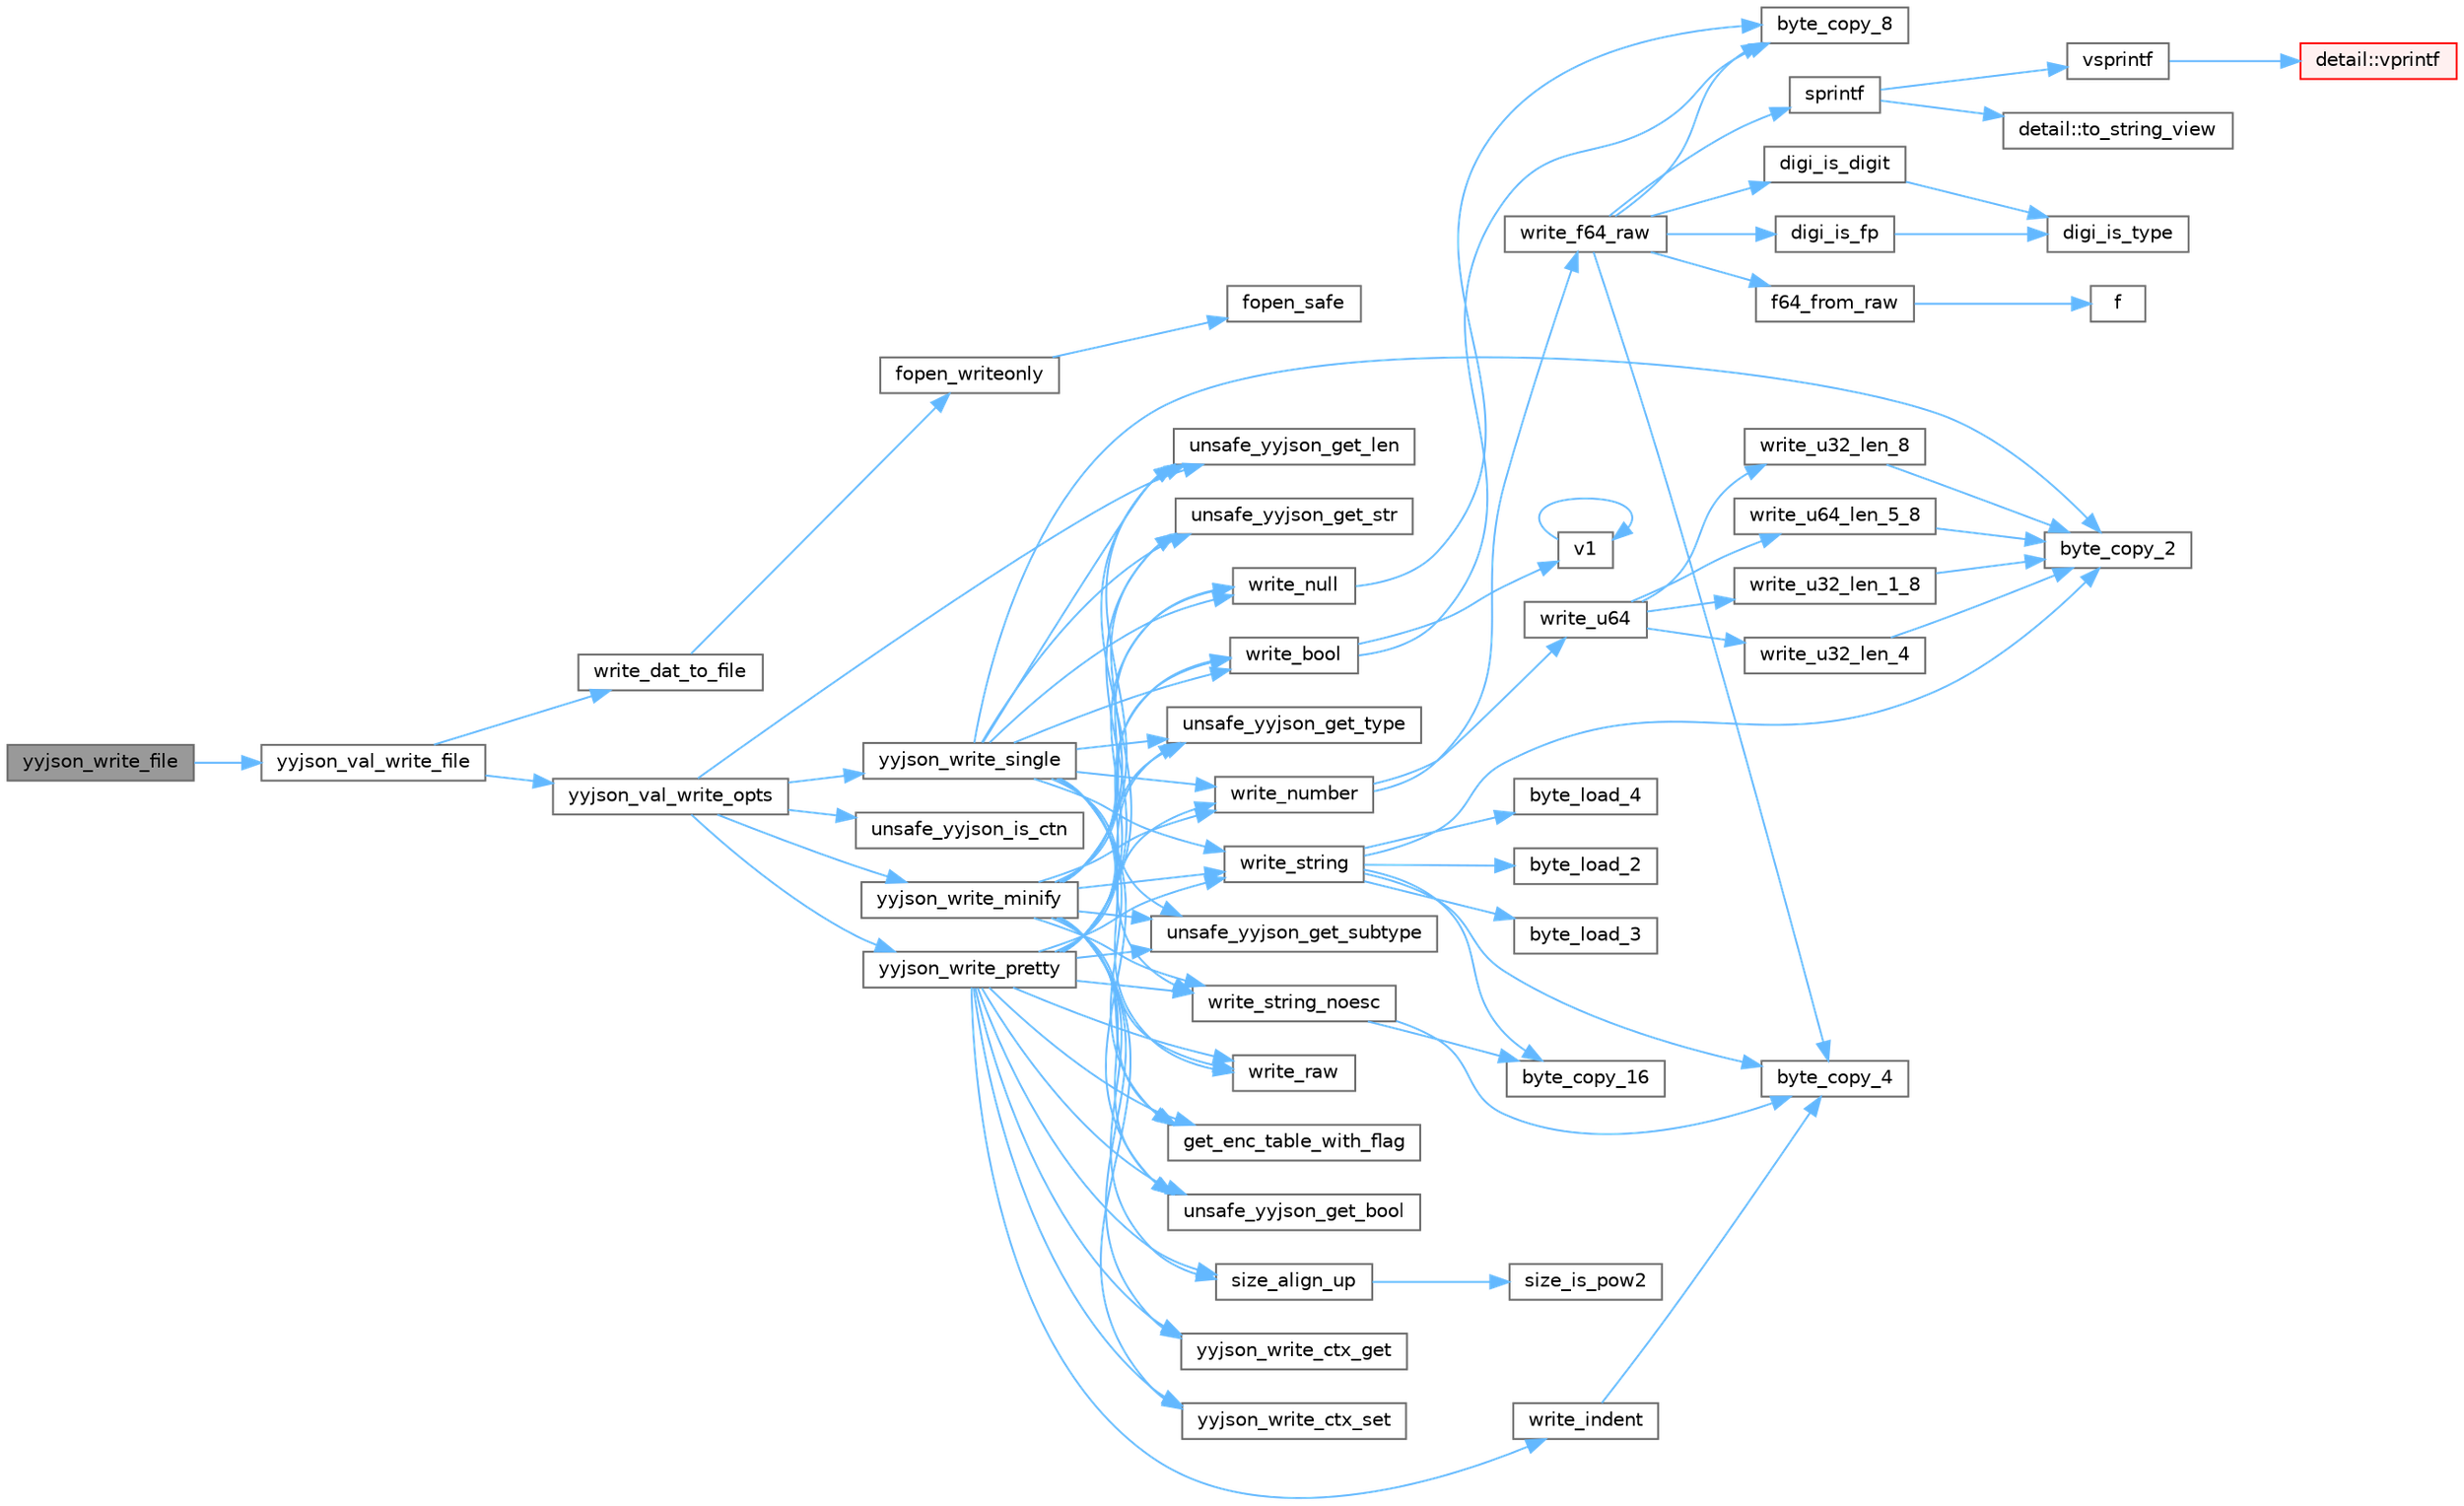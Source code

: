 digraph "yyjson_write_file"
{
 // LATEX_PDF_SIZE
  bgcolor="transparent";
  edge [fontname=Helvetica,fontsize=10,labelfontname=Helvetica,labelfontsize=10];
  node [fontname=Helvetica,fontsize=10,shape=box,height=0.2,width=0.4];
  rankdir="LR";
  Node1 [id="Node000001",label="yyjson_write_file",height=0.2,width=0.4,color="gray40", fillcolor="grey60", style="filled", fontcolor="black",tooltip=" "];
  Node1 -> Node2 [id="edge91_Node000001_Node000002",color="steelblue1",style="solid",tooltip=" "];
  Node2 [id="Node000002",label="yyjson_val_write_file",height=0.2,width=0.4,color="grey40", fillcolor="white", style="filled",URL="$yyjson_8c.html#a2044da21f58f018ed78bb12369715be9",tooltip=" "];
  Node2 -> Node3 [id="edge92_Node000002_Node000003",color="steelblue1",style="solid",tooltip=" "];
  Node3 [id="Node000003",label="write_dat_to_file",height=0.2,width=0.4,color="grey40", fillcolor="white", style="filled",URL="$yyjson_8c.html#a5fd11ce8d85dbe05203a501b4280e953",tooltip=" "];
  Node3 -> Node4 [id="edge93_Node000003_Node000004",color="steelblue1",style="solid",tooltip=" "];
  Node4 [id="Node000004",label="fopen_writeonly",height=0.2,width=0.4,color="grey40", fillcolor="white", style="filled",URL="$yyjson_8c.html#abaf8e2ac34796fc7ac4c65f91aac1f0b",tooltip=" "];
  Node4 -> Node5 [id="edge94_Node000004_Node000005",color="steelblue1",style="solid",tooltip=" "];
  Node5 [id="Node000005",label="fopen_safe",height=0.2,width=0.4,color="grey40", fillcolor="white", style="filled",URL="$yyjson_8c.html#a74511b3384b24165891c46e093354e8d",tooltip=" "];
  Node2 -> Node6 [id="edge95_Node000002_Node000006",color="steelblue1",style="solid",tooltip=" "];
  Node6 [id="Node000006",label="yyjson_val_write_opts",height=0.2,width=0.4,color="grey40", fillcolor="white", style="filled",URL="$yyjson_8c.html#ad44cafd6e2d11074f3cdf221a3d8da89",tooltip=" "];
  Node6 -> Node7 [id="edge96_Node000006_Node000007",color="steelblue1",style="solid",tooltip=" "];
  Node7 [id="Node000007",label="unsafe_yyjson_get_len",height=0.2,width=0.4,color="grey40", fillcolor="white", style="filled",URL="$yyjson_8h.html#a445bf8a7f9981e4797bf95db944ddf8f",tooltip=" "];
  Node6 -> Node8 [id="edge97_Node000006_Node000008",color="steelblue1",style="solid",tooltip=" "];
  Node8 [id="Node000008",label="unsafe_yyjson_is_ctn",height=0.2,width=0.4,color="grey40", fillcolor="white", style="filled",URL="$yyjson_8h.html#afe1e8995e63d29297d569c4a848bf5a2",tooltip=" "];
  Node6 -> Node9 [id="edge98_Node000006_Node000009",color="steelblue1",style="solid",tooltip=" "];
  Node9 [id="Node000009",label="yyjson_write_minify",height=0.2,width=0.4,color="grey40", fillcolor="white", style="filled",URL="$yyjson_8c.html#a7b5b8dcf2347df43d4614aba6c880475",tooltip=" "];
  Node9 -> Node10 [id="edge99_Node000009_Node000010",color="steelblue1",style="solid",tooltip=" "];
  Node10 [id="Node000010",label="get_enc_table_with_flag",height=0.2,width=0.4,color="grey40", fillcolor="white", style="filled",URL="$yyjson_8c.html#a4b810e39a1c70f479ea48f4b6be239b0",tooltip=" "];
  Node9 -> Node11 [id="edge100_Node000009_Node000011",color="steelblue1",style="solid",tooltip=" "];
  Node11 [id="Node000011",label="size_align_up",height=0.2,width=0.4,color="grey40", fillcolor="white", style="filled",URL="$yyjson_8c.html#aee0ecba3f0e01a145a4bd084c40b53b6",tooltip=" "];
  Node11 -> Node12 [id="edge101_Node000011_Node000012",color="steelblue1",style="solid",tooltip=" "];
  Node12 [id="Node000012",label="size_is_pow2",height=0.2,width=0.4,color="grey40", fillcolor="white", style="filled",URL="$yyjson_8c.html#a9c435a75a5fc566d5382ba2646704a18",tooltip=" "];
  Node9 -> Node13 [id="edge102_Node000009_Node000013",color="steelblue1",style="solid",tooltip=" "];
  Node13 [id="Node000013",label="unsafe_yyjson_get_bool",height=0.2,width=0.4,color="grey40", fillcolor="white", style="filled",URL="$yyjson_8h.html#a3ef8c1e13a7f67eead2d945125769f90",tooltip=" "];
  Node9 -> Node7 [id="edge103_Node000009_Node000007",color="steelblue1",style="solid",tooltip=" "];
  Node9 -> Node14 [id="edge104_Node000009_Node000014",color="steelblue1",style="solid",tooltip=" "];
  Node14 [id="Node000014",label="unsafe_yyjson_get_str",height=0.2,width=0.4,color="grey40", fillcolor="white", style="filled",URL="$yyjson_8h.html#a879b3c14194afd5b60d663640998c020",tooltip=" "];
  Node9 -> Node15 [id="edge105_Node000009_Node000015",color="steelblue1",style="solid",tooltip=" "];
  Node15 [id="Node000015",label="unsafe_yyjson_get_subtype",height=0.2,width=0.4,color="grey40", fillcolor="white", style="filled",URL="$yyjson_8h.html#a735848e46f26bfe3dfb333c7f890205e",tooltip=" "];
  Node9 -> Node16 [id="edge106_Node000009_Node000016",color="steelblue1",style="solid",tooltip=" "];
  Node16 [id="Node000016",label="unsafe_yyjson_get_type",height=0.2,width=0.4,color="grey40", fillcolor="white", style="filled",URL="$yyjson_8h.html#a25aa2b2a33dccb9af7da4576b3cbe6ab",tooltip=" "];
  Node9 -> Node17 [id="edge107_Node000009_Node000017",color="steelblue1",style="solid",tooltip=" "];
  Node17 [id="Node000017",label="write_bool",height=0.2,width=0.4,color="grey40", fillcolor="white", style="filled",URL="$yyjson_8c.html#a8f48aafc5963521f3da75e2448f0d084",tooltip=" "];
  Node17 -> Node18 [id="edge108_Node000017_Node000018",color="steelblue1",style="solid",tooltip=" "];
  Node18 [id="Node000018",label="byte_copy_8",height=0.2,width=0.4,color="grey40", fillcolor="white", style="filled",URL="$yyjson_8c.html#a03dd49c937c12d9a85deaac184d25eb9",tooltip=" "];
  Node17 -> Node19 [id="edge109_Node000017_Node000019",color="steelblue1",style="solid",tooltip=" "];
  Node19 [id="Node000019",label="v1",height=0.2,width=0.4,color="grey40", fillcolor="white", style="filled",URL="$_tutorial___reshape_mat2_vec_8cpp.html#a10bd710692c91bc238f2e1da77730678",tooltip=" "];
  Node19 -> Node19 [id="edge110_Node000019_Node000019",color="steelblue1",style="solid",tooltip=" "];
  Node9 -> Node20 [id="edge111_Node000009_Node000020",color="steelblue1",style="solid",tooltip=" "];
  Node20 [id="Node000020",label="write_null",height=0.2,width=0.4,color="grey40", fillcolor="white", style="filled",URL="$yyjson_8c.html#a9ab2502373a7c2ad7decc10b76c47043",tooltip=" "];
  Node20 -> Node18 [id="edge112_Node000020_Node000018",color="steelblue1",style="solid",tooltip=" "];
  Node9 -> Node21 [id="edge113_Node000009_Node000021",color="steelblue1",style="solid",tooltip=" "];
  Node21 [id="Node000021",label="write_number",height=0.2,width=0.4,color="grey40", fillcolor="white", style="filled",URL="$yyjson_8c.html#a7a6eb98c82d060a1b4b1b25ae9169770",tooltip=" "];
  Node21 -> Node22 [id="edge114_Node000021_Node000022",color="steelblue1",style="solid",tooltip=" "];
  Node22 [id="Node000022",label="write_f64_raw",height=0.2,width=0.4,color="grey40", fillcolor="white", style="filled",URL="$yyjson_8c.html#a429024eddbd3335464adf309aef2db7f",tooltip=" "];
  Node22 -> Node23 [id="edge115_Node000022_Node000023",color="steelblue1",style="solid",tooltip=" "];
  Node23 [id="Node000023",label="byte_copy_4",height=0.2,width=0.4,color="grey40", fillcolor="white", style="filled",URL="$yyjson_8c.html#a98219967baeab34ab615b4ccda0df146",tooltip=" "];
  Node22 -> Node18 [id="edge116_Node000022_Node000018",color="steelblue1",style="solid",tooltip=" "];
  Node22 -> Node24 [id="edge117_Node000022_Node000024",color="steelblue1",style="solid",tooltip=" "];
  Node24 [id="Node000024",label="digi_is_digit",height=0.2,width=0.4,color="grey40", fillcolor="white", style="filled",URL="$yyjson_8c.html#ac16e36c200b16a17041aac1ed37276d7",tooltip=" "];
  Node24 -> Node25 [id="edge118_Node000024_Node000025",color="steelblue1",style="solid",tooltip=" "];
  Node25 [id="Node000025",label="digi_is_type",height=0.2,width=0.4,color="grey40", fillcolor="white", style="filled",URL="$yyjson_8c.html#aae236fd488306e08c5844189ad6d6570",tooltip=" "];
  Node22 -> Node26 [id="edge119_Node000022_Node000026",color="steelblue1",style="solid",tooltip=" "];
  Node26 [id="Node000026",label="digi_is_fp",height=0.2,width=0.4,color="grey40", fillcolor="white", style="filled",URL="$yyjson_8c.html#ac38bca46c8cbb1107ca4188d2eb4fcbe",tooltip=" "];
  Node26 -> Node25 [id="edge120_Node000026_Node000025",color="steelblue1",style="solid",tooltip=" "];
  Node22 -> Node27 [id="edge121_Node000022_Node000027",color="steelblue1",style="solid",tooltip=" "];
  Node27 [id="Node000027",label="f64_from_raw",height=0.2,width=0.4,color="grey40", fillcolor="white", style="filled",URL="$yyjson_8c.html#a7d61d2afe6fefb1935af9086d95ee8a8",tooltip=" "];
  Node27 -> Node28 [id="edge122_Node000027_Node000028",color="steelblue1",style="solid",tooltip=" "];
  Node28 [id="Node000028",label="f",height=0.2,width=0.4,color="grey40", fillcolor="white", style="filled",URL="$cxx11__tensor__map_8cpp.html#a7f507fea02198f6cb81c86640c7b1a4e",tooltip=" "];
  Node22 -> Node29 [id="edge123_Node000022_Node000029",color="steelblue1",style="solid",tooltip=" "];
  Node29 [id="Node000029",label="sprintf",height=0.2,width=0.4,color="grey40", fillcolor="white", style="filled",URL="$printf_8h.html#aa7d2e7e454d3fe606a71504a119dc894",tooltip=" "];
  Node29 -> Node30 [id="edge124_Node000029_Node000030",color="steelblue1",style="solid",tooltip=" "];
  Node30 [id="Node000030",label="detail::to_string_view",height=0.2,width=0.4,color="grey40", fillcolor="white", style="filled",URL="$namespacedetail.html#abeae79fa3e1eded2d8fbd56cc9f0960e",tooltip=" "];
  Node29 -> Node31 [id="edge125_Node000029_Node000031",color="steelblue1",style="solid",tooltip=" "];
  Node31 [id="Node000031",label="vsprintf",height=0.2,width=0.4,color="grey40", fillcolor="white", style="filled",URL="$printf_8h.html#a5e1075a6c1fce5050424f97a2fac648f",tooltip=" "];
  Node31 -> Node32 [id="edge126_Node000031_Node000032",color="steelblue1",style="solid",tooltip=" "];
  Node32 [id="Node000032",label="detail::vprintf",height=0.2,width=0.4,color="red", fillcolor="#FFF0F0", style="filled",URL="$namespacedetail.html#a1c8c2218e4c822aa8f743fb9c573717f",tooltip=" "];
  Node21 -> Node59 [id="edge127_Node000021_Node000059",color="steelblue1",style="solid",tooltip=" "];
  Node59 [id="Node000059",label="write_u64",height=0.2,width=0.4,color="grey40", fillcolor="white", style="filled",URL="$yyjson_8c.html#aa2f06c8a20b378eb29cfe95d0af5c95e",tooltip=" "];
  Node59 -> Node60 [id="edge128_Node000059_Node000060",color="steelblue1",style="solid",tooltip=" "];
  Node60 [id="Node000060",label="write_u32_len_1_8",height=0.2,width=0.4,color="grey40", fillcolor="white", style="filled",URL="$yyjson_8c.html#a5a7d8b8a37067ca47adb0b419814ef9a",tooltip=" "];
  Node60 -> Node61 [id="edge129_Node000060_Node000061",color="steelblue1",style="solid",tooltip=" "];
  Node61 [id="Node000061",label="byte_copy_2",height=0.2,width=0.4,color="grey40", fillcolor="white", style="filled",URL="$yyjson_8c.html#ac6a11726824f52b6413a67488f5a3152",tooltip=" "];
  Node59 -> Node62 [id="edge130_Node000059_Node000062",color="steelblue1",style="solid",tooltip=" "];
  Node62 [id="Node000062",label="write_u32_len_4",height=0.2,width=0.4,color="grey40", fillcolor="white", style="filled",URL="$yyjson_8c.html#ae5ef2b18cbf8ab8c261b23aab6d3bea3",tooltip=" "];
  Node62 -> Node61 [id="edge131_Node000062_Node000061",color="steelblue1",style="solid",tooltip=" "];
  Node59 -> Node63 [id="edge132_Node000059_Node000063",color="steelblue1",style="solid",tooltip=" "];
  Node63 [id="Node000063",label="write_u32_len_8",height=0.2,width=0.4,color="grey40", fillcolor="white", style="filled",URL="$yyjson_8c.html#ab1d9fcbafc860e770ed5aa9fc70577fc",tooltip=" "];
  Node63 -> Node61 [id="edge133_Node000063_Node000061",color="steelblue1",style="solid",tooltip=" "];
  Node59 -> Node64 [id="edge134_Node000059_Node000064",color="steelblue1",style="solid",tooltip=" "];
  Node64 [id="Node000064",label="write_u64_len_5_8",height=0.2,width=0.4,color="grey40", fillcolor="white", style="filled",URL="$yyjson_8c.html#a5b33c978167aa4a5c34d27715c133757",tooltip=" "];
  Node64 -> Node61 [id="edge135_Node000064_Node000061",color="steelblue1",style="solid",tooltip=" "];
  Node9 -> Node65 [id="edge136_Node000009_Node000065",color="steelblue1",style="solid",tooltip=" "];
  Node65 [id="Node000065",label="write_raw",height=0.2,width=0.4,color="grey40", fillcolor="white", style="filled",URL="$yyjson_8c.html#a595a43099038f73ab0af2b4209b1f0fd",tooltip=" "];
  Node9 -> Node66 [id="edge137_Node000009_Node000066",color="steelblue1",style="solid",tooltip=" "];
  Node66 [id="Node000066",label="write_string",height=0.2,width=0.4,color="grey40", fillcolor="white", style="filled",URL="$yyjson_8c.html#a1aadf662e6fc22a6419db27146e38472",tooltip=" "];
  Node66 -> Node67 [id="edge138_Node000066_Node000067",color="steelblue1",style="solid",tooltip=" "];
  Node67 [id="Node000067",label="byte_copy_16",height=0.2,width=0.4,color="grey40", fillcolor="white", style="filled",URL="$yyjson_8c.html#a1720d43cc1ae5984a4e5751dbe7301a0",tooltip=" "];
  Node66 -> Node61 [id="edge139_Node000066_Node000061",color="steelblue1",style="solid",tooltip=" "];
  Node66 -> Node23 [id="edge140_Node000066_Node000023",color="steelblue1",style="solid",tooltip=" "];
  Node66 -> Node68 [id="edge141_Node000066_Node000068",color="steelblue1",style="solid",tooltip=" "];
  Node68 [id="Node000068",label="byte_load_2",height=0.2,width=0.4,color="grey40", fillcolor="white", style="filled",URL="$yyjson_8c.html#abd106e94ebb52b1b9c0e79e2246f24bd",tooltip=" "];
  Node66 -> Node69 [id="edge142_Node000066_Node000069",color="steelblue1",style="solid",tooltip=" "];
  Node69 [id="Node000069",label="byte_load_3",height=0.2,width=0.4,color="grey40", fillcolor="white", style="filled",URL="$yyjson_8c.html#a31005a45113248534b4ae663dc0a85f3",tooltip=" "];
  Node66 -> Node70 [id="edge143_Node000066_Node000070",color="steelblue1",style="solid",tooltip=" "];
  Node70 [id="Node000070",label="byte_load_4",height=0.2,width=0.4,color="grey40", fillcolor="white", style="filled",URL="$yyjson_8c.html#a87c460a03bebacd0dcdad97440488c2b",tooltip=" "];
  Node9 -> Node71 [id="edge144_Node000009_Node000071",color="steelblue1",style="solid",tooltip=" "];
  Node71 [id="Node000071",label="write_string_noesc",height=0.2,width=0.4,color="grey40", fillcolor="white", style="filled",URL="$yyjson_8c.html#ab1d27351bed7d1f6f632f75dcf9846de",tooltip=" "];
  Node71 -> Node67 [id="edge145_Node000071_Node000067",color="steelblue1",style="solid",tooltip=" "];
  Node71 -> Node23 [id="edge146_Node000071_Node000023",color="steelblue1",style="solid",tooltip=" "];
  Node9 -> Node72 [id="edge147_Node000009_Node000072",color="steelblue1",style="solid",tooltip=" "];
  Node72 [id="Node000072",label="yyjson_write_ctx_get",height=0.2,width=0.4,color="grey40", fillcolor="white", style="filled",URL="$yyjson_8c.html#a4cf9be968e5aeb4fcab3b5e69e4fc16a",tooltip=" "];
  Node9 -> Node73 [id="edge148_Node000009_Node000073",color="steelblue1",style="solid",tooltip=" "];
  Node73 [id="Node000073",label="yyjson_write_ctx_set",height=0.2,width=0.4,color="grey40", fillcolor="white", style="filled",URL="$yyjson_8c.html#a6c3d75b90a9781ea82eed3f3c6b8bd50",tooltip=" "];
  Node6 -> Node74 [id="edge149_Node000006_Node000074",color="steelblue1",style="solid",tooltip=" "];
  Node74 [id="Node000074",label="yyjson_write_pretty",height=0.2,width=0.4,color="grey40", fillcolor="white", style="filled",URL="$yyjson_8c.html#a0bff42b5e803c820afd0c4c539578840",tooltip=" "];
  Node74 -> Node10 [id="edge150_Node000074_Node000010",color="steelblue1",style="solid",tooltip=" "];
  Node74 -> Node11 [id="edge151_Node000074_Node000011",color="steelblue1",style="solid",tooltip=" "];
  Node74 -> Node13 [id="edge152_Node000074_Node000013",color="steelblue1",style="solid",tooltip=" "];
  Node74 -> Node7 [id="edge153_Node000074_Node000007",color="steelblue1",style="solid",tooltip=" "];
  Node74 -> Node14 [id="edge154_Node000074_Node000014",color="steelblue1",style="solid",tooltip=" "];
  Node74 -> Node15 [id="edge155_Node000074_Node000015",color="steelblue1",style="solid",tooltip=" "];
  Node74 -> Node16 [id="edge156_Node000074_Node000016",color="steelblue1",style="solid",tooltip=" "];
  Node74 -> Node17 [id="edge157_Node000074_Node000017",color="steelblue1",style="solid",tooltip=" "];
  Node74 -> Node75 [id="edge158_Node000074_Node000075",color="steelblue1",style="solid",tooltip=" "];
  Node75 [id="Node000075",label="write_indent",height=0.2,width=0.4,color="grey40", fillcolor="white", style="filled",URL="$yyjson_8c.html#ac6e21689f9ccf3981672a321d7d02e47",tooltip=" "];
  Node75 -> Node23 [id="edge159_Node000075_Node000023",color="steelblue1",style="solid",tooltip=" "];
  Node74 -> Node20 [id="edge160_Node000074_Node000020",color="steelblue1",style="solid",tooltip=" "];
  Node74 -> Node21 [id="edge161_Node000074_Node000021",color="steelblue1",style="solid",tooltip=" "];
  Node74 -> Node65 [id="edge162_Node000074_Node000065",color="steelblue1",style="solid",tooltip=" "];
  Node74 -> Node66 [id="edge163_Node000074_Node000066",color="steelblue1",style="solid",tooltip=" "];
  Node74 -> Node71 [id="edge164_Node000074_Node000071",color="steelblue1",style="solid",tooltip=" "];
  Node74 -> Node72 [id="edge165_Node000074_Node000072",color="steelblue1",style="solid",tooltip=" "];
  Node74 -> Node73 [id="edge166_Node000074_Node000073",color="steelblue1",style="solid",tooltip=" "];
  Node6 -> Node76 [id="edge167_Node000006_Node000076",color="steelblue1",style="solid",tooltip=" "];
  Node76 [id="Node000076",label="yyjson_write_single",height=0.2,width=0.4,color="grey40", fillcolor="white", style="filled",URL="$yyjson_8c.html#a083e9d39ef4daa8ddc5c6474ccf5e468",tooltip=" "];
  Node76 -> Node61 [id="edge168_Node000076_Node000061",color="steelblue1",style="solid",tooltip=" "];
  Node76 -> Node10 [id="edge169_Node000076_Node000010",color="steelblue1",style="solid",tooltip=" "];
  Node76 -> Node13 [id="edge170_Node000076_Node000013",color="steelblue1",style="solid",tooltip=" "];
  Node76 -> Node7 [id="edge171_Node000076_Node000007",color="steelblue1",style="solid",tooltip=" "];
  Node76 -> Node14 [id="edge172_Node000076_Node000014",color="steelblue1",style="solid",tooltip=" "];
  Node76 -> Node15 [id="edge173_Node000076_Node000015",color="steelblue1",style="solid",tooltip=" "];
  Node76 -> Node16 [id="edge174_Node000076_Node000016",color="steelblue1",style="solid",tooltip=" "];
  Node76 -> Node17 [id="edge175_Node000076_Node000017",color="steelblue1",style="solid",tooltip=" "];
  Node76 -> Node20 [id="edge176_Node000076_Node000020",color="steelblue1",style="solid",tooltip=" "];
  Node76 -> Node21 [id="edge177_Node000076_Node000021",color="steelblue1",style="solid",tooltip=" "];
  Node76 -> Node65 [id="edge178_Node000076_Node000065",color="steelblue1",style="solid",tooltip=" "];
  Node76 -> Node66 [id="edge179_Node000076_Node000066",color="steelblue1",style="solid",tooltip=" "];
  Node76 -> Node71 [id="edge180_Node000076_Node000071",color="steelblue1",style="solid",tooltip=" "];
}
